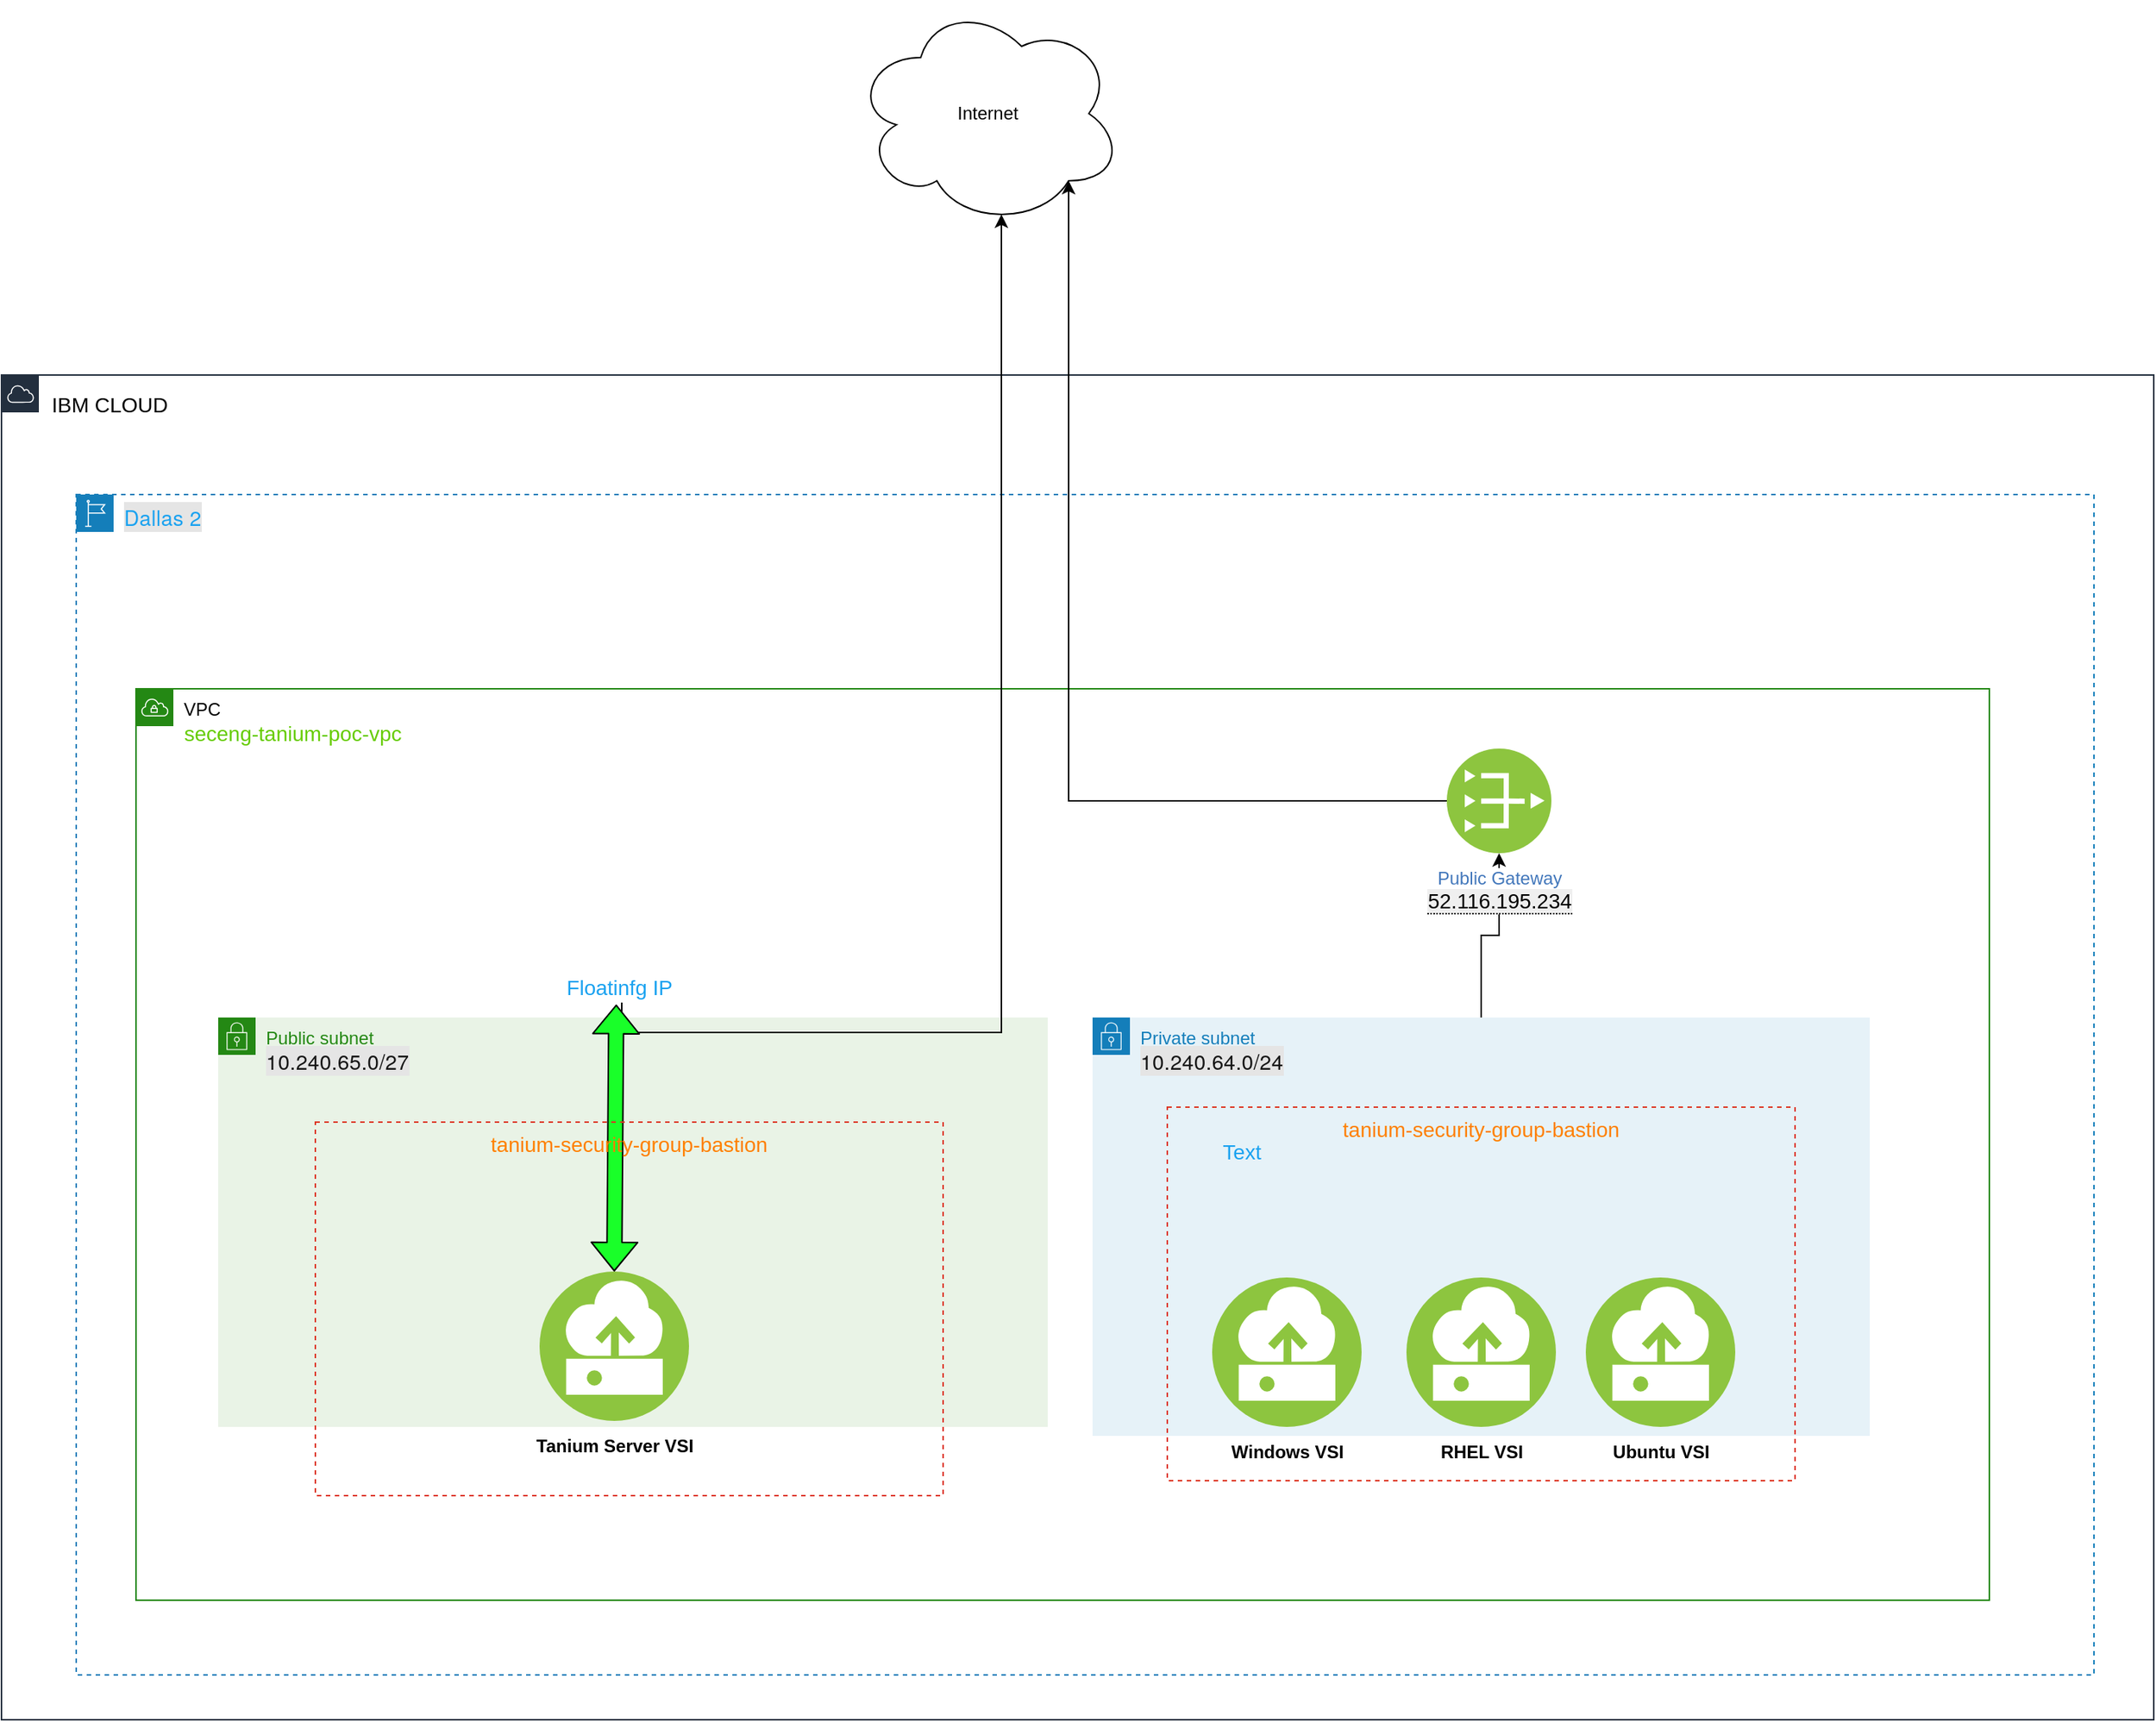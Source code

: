 <mxfile version="14.6.11" type="github">
  <diagram id="aPGEExWdl0b4FqF4iGwi" name="Page-1">
    <mxGraphModel dx="3817" dy="2612" grid="1" gridSize="10" guides="1" tooltips="1" connect="1" arrows="1" fold="1" page="1" pageScale="1" pageWidth="827" pageHeight="1169" background="none" math="0" shadow="0">
      <root>
        <mxCell id="0" />
        <mxCell id="1" parent="0" />
        <mxCell id="9J43sk1gVzlFjpenxunV-51" value="Floatinfg IP&amp;nbsp;" style="text;html=1;align=center;verticalAlign=middle;resizable=0;points=[];autosize=1;strokeColor=none;fontSize=14;fontColor=#1AA2F0;" vertex="1" parent="1">
          <mxGeometry x="-1080" y="-380" width="90" height="20" as="geometry" />
        </mxCell>
        <mxCell id="9J43sk1gVzlFjpenxunV-50" style="edgeStyle=orthogonalEdgeStyle;rounded=0;orthogonalLoop=1;jettySize=auto;html=1;entryX=0.5;entryY=1;entryDx=0;entryDy=0;fontSize=14;fontColor=#1AA2F0;" edge="1" parent="1" source="9J43sk1gVzlFjpenxunV-37" target="9J43sk1gVzlFjpenxunV-20">
          <mxGeometry relative="1" as="geometry" />
        </mxCell>
        <mxCell id="9J43sk1gVzlFjpenxunV-29" value="Public subnet&lt;br&gt;&lt;span style=&quot;color: rgb(22 , 22 , 22) ; font-family: &amp;#34;ibm plex sans&amp;#34; , &amp;#34;helvetica neue&amp;#34; , &amp;#34;arial&amp;#34; , sans-serif ; font-size: 14px ; letter-spacing: 0.16px ; background-color: rgb(229 , 229 , 229)&quot;&gt;10.240.65.0/27&lt;/span&gt;" style="points=[[0,0],[0.25,0],[0.5,0],[0.75,0],[1,0],[1,0.25],[1,0.5],[1,0.75],[1,1],[0.75,1],[0.5,1],[0.25,1],[0,1],[0,0.75],[0,0.5],[0,0.25]];outlineConnect=0;gradientColor=none;html=1;whiteSpace=wrap;fontSize=12;fontStyle=0;shape=mxgraph.aws4.group;grIcon=mxgraph.aws4.group_security_group;grStroke=0;strokeColor=#248814;fillColor=#E9F3E6;verticalAlign=top;align=left;spacingLeft=30;fontColor=#248814;dashed=0;" vertex="1" parent="1">
          <mxGeometry x="-1305" y="-350" width="555" height="274" as="geometry" />
        </mxCell>
        <mxCell id="9J43sk1gVzlFjpenxunV-1" value="Internet" style="ellipse;shape=cloud;whiteSpace=wrap;html=1;" vertex="1" parent="1">
          <mxGeometry x="-880" y="-1030" width="180" height="150" as="geometry" />
        </mxCell>
        <mxCell id="9J43sk1gVzlFjpenxunV-2" value="&lt;span style=&quot;font-family: &amp;quot;ibm plex sans&amp;quot;, &amp;quot;helvetica neue&amp;quot;, arial, sans-serif; font-size: 14px; letter-spacing: 0.16px; background-color: rgb(229, 229, 229);&quot;&gt;Dallas 2&lt;/span&gt;" style="points=[[0,0],[0.25,0],[0.5,0],[0.75,0],[1,0],[1,0.25],[1,0.5],[1,0.75],[1,1],[0.75,1],[0.5,1],[0.25,1],[0,1],[0,0.75],[0,0.5],[0,0.25]];outlineConnect=0;gradientColor=none;html=1;whiteSpace=wrap;fontSize=12;fontStyle=0;shape=mxgraph.aws4.group;grIcon=mxgraph.aws4.group_region;strokeColor=#147EBA;fillColor=none;verticalAlign=top;align=left;spacingLeft=30;dashed=1;fontColor=#1AA2F0;" vertex="1" parent="1">
          <mxGeometry x="-1400" y="-700" width="1350" height="790" as="geometry" />
        </mxCell>
        <mxCell id="9J43sk1gVzlFjpenxunV-3" value="&lt;font color=&quot;#000000&quot;&gt;VPC&lt;/font&gt;" style="points=[[0,0],[0.25,0],[0.5,0],[0.75,0],[1,0],[1,0.25],[1,0.5],[1,0.75],[1,1],[0.75,1],[0.5,1],[0.25,1],[0,1],[0,0.75],[0,0.5],[0,0.25]];outlineConnect=0;gradientColor=none;html=1;whiteSpace=wrap;fontSize=12;fontStyle=0;shape=mxgraph.aws4.group;grIcon=mxgraph.aws4.group_vpc;strokeColor=#248814;fillColor=none;verticalAlign=top;align=left;spacingLeft=30;fontColor=#AAB7B8;dashed=0;" vertex="1" parent="1">
          <mxGeometry x="-1360" y="-570" width="1240" height="610" as="geometry" />
        </mxCell>
        <mxCell id="9J43sk1gVzlFjpenxunV-14" value="&lt;span style=&quot;color: rgba(0 , 0 , 0 , 0) ; font-family: monospace ; font-size: 0px&quot;&gt;IB&lt;/span&gt;" style="points=[[0,0],[0.25,0],[0.5,0],[0.75,0],[1,0],[1,0.25],[1,0.5],[1,0.75],[1,1],[0.75,1],[0.5,1],[0.25,1],[0,1],[0,0.75],[0,0.5],[0,0.25]];outlineConnect=0;gradientColor=none;html=1;whiteSpace=wrap;fontSize=12;fontStyle=0;shape=mxgraph.aws4.group;grIcon=mxgraph.aws4.group_aws_cloud;strokeColor=#232F3E;fillColor=none;verticalAlign=top;align=left;spacingLeft=30;fontColor=#232F3E;dashed=0;movable=1;resizable=1;rotatable=1;deletable=1;editable=1;connectable=1;" vertex="1" parent="1">
          <mxGeometry x="-1450" y="-780" width="1440" height="900" as="geometry" />
        </mxCell>
        <mxCell id="9J43sk1gVzlFjpenxunV-65" style="edgeStyle=orthogonalEdgeStyle;rounded=0;orthogonalLoop=1;jettySize=auto;html=1;entryX=0.8;entryY=0.8;entryDx=0;entryDy=0;entryPerimeter=0;fontSize=14;fontColor=#33FF33;" edge="1" parent="1" source="9J43sk1gVzlFjpenxunV-20" target="9J43sk1gVzlFjpenxunV-1">
          <mxGeometry relative="1" as="geometry" />
        </mxCell>
        <mxCell id="9J43sk1gVzlFjpenxunV-20" value="Public Gateway&lt;br&gt;&lt;button type=&quot;button&quot; class=&quot;bx--tooltip__trigger bx--tooltip--a11y bx--tooltip__trigger--definition bx--tooltip--top bx--tooltip--align-center&quot; style=&quot;font-family: inherit ; border-radius: 0px ; margin: 0px ; vertical-align: baseline ; padding: 0px ; background-image: none ; border-top: 0px ; border-right: 0px ; border-bottom: 0.062rem dotted ; border-left: 0px ; appearance: none ; display: inline-flex ; align-items: center ; font-size: 0.875rem ; cursor: pointer ; position: relative ; transition: 0.11s ease 0s ; overflow: visible ; text-align: left ; text-overflow: ellipsis ; max-width: 20rem ; overflow-wrap: break-word&quot;&gt;52.116.195.234&lt;/button&gt;&lt;div class=&quot;bx--assistive-text&quot; id=&quot;definition-tooltip-256&quot; style=&quot;box-sizing: content-box ; margin: -1px ; padding: 0.5rem 1rem ; font-stretch: inherit ; font-family: &amp;#34;ibm plex sans&amp;#34; , &amp;#34;helvetica neue&amp;#34; , &amp;#34;arial&amp;#34; , sans-serif ; font-size: 14px ; vertical-align: baseline ; border: 0px ; position: absolute ; height: auto ; overflow: hidden ; visibility: inherit ; clip: rect(0px , 0px , 0px , 0px) ; z-index: 6000 ; display: flex ; align-items: center ; opacity: 1 ; word-break: break-word ; box-shadow: rgba(0 , 0 , 0 , 0.2) 0px 2px 6px ; min-width: 1.5rem ; max-width: 13rem ; text-align: left ; border-radius: 0.125rem ; transform: translate(-50% , -100%) ; letter-spacing: 0.16px ; top: -0.562rem ; left: 54.156px&quot;&gt;Copy IP address&lt;/div&gt;" style="aspect=fixed;perimeter=ellipsePerimeter;html=1;align=center;shadow=0;dashed=0;fontColor=#4277BB;labelBackgroundColor=#ffffff;fontSize=12;spacingTop=3;image;image=img/lib/ibm/vpc/PublicGateway.svg;" vertex="1" parent="1">
          <mxGeometry x="-483" y="-530" width="70" height="70" as="geometry" />
        </mxCell>
        <mxCell id="9J43sk1gVzlFjpenxunV-37" value="Private subnet&lt;br&gt;&lt;span style=&quot;color: rgb(22 , 22 , 22) ; font-family: &amp;#34;ibm plex sans&amp;#34; , &amp;#34;helvetica neue&amp;#34; , &amp;#34;arial&amp;#34; , sans-serif ; font-size: 14px ; letter-spacing: 0.16px ; background-color: rgb(229 , 229 , 229)&quot;&gt;10.240.64.0/24&lt;/span&gt;" style="points=[[0,0],[0.25,0],[0.5,0],[0.75,0],[1,0],[1,0.25],[1,0.5],[1,0.75],[1,1],[0.75,1],[0.5,1],[0.25,1],[0,1],[0,0.75],[0,0.5],[0,0.25]];outlineConnect=0;gradientColor=none;html=1;whiteSpace=wrap;fontSize=12;fontStyle=0;shape=mxgraph.aws4.group;grIcon=mxgraph.aws4.group_security_group;grStroke=0;strokeColor=#147EBA;fillColor=#E6F2F8;verticalAlign=top;align=left;spacingLeft=30;fontColor=#147EBA;dashed=0;" vertex="1" parent="1">
          <mxGeometry x="-720" y="-350" width="520" height="280" as="geometry" />
        </mxCell>
        <mxCell id="9J43sk1gVzlFjpenxunV-38" value="tanium-security-group-bastion" style="fillColor=none;strokeColor=#DD3522;verticalAlign=top;fontStyle=0;dashed=1;fontColor=#FF8000;fontSize=14;" vertex="1" parent="1">
          <mxGeometry x="-670" y="-290" width="420" height="250" as="geometry" />
        </mxCell>
        <mxCell id="9J43sk1gVzlFjpenxunV-43" value="Tanium Server VSI" style="aspect=fixed;perimeter=ellipsePerimeter;html=1;align=center;shadow=0;dashed=0;labelBackgroundColor=none;fontSize=12;spacingTop=3;image;image=img/lib/ibm/vpc/Instance.svg;fontStyle=1" vertex="1" parent="1">
          <mxGeometry x="-1090" y="-180" width="100" height="100" as="geometry" />
        </mxCell>
        <mxCell id="9J43sk1gVzlFjpenxunV-46" value="Windows VSI" style="aspect=fixed;perimeter=ellipsePerimeter;html=1;align=center;shadow=0;dashed=0;labelBackgroundColor=none;fontSize=12;spacingTop=3;image;image=img/lib/ibm/vpc/Instance.svg;fontStyle=1" vertex="1" parent="1">
          <mxGeometry x="-640" y="-176" width="100" height="100" as="geometry" />
        </mxCell>
        <mxCell id="9J43sk1gVzlFjpenxunV-47" value="RHEL VSI" style="aspect=fixed;perimeter=ellipsePerimeter;html=1;align=center;shadow=0;dashed=0;labelBackgroundColor=none;fontSize=12;spacingTop=3;image;image=img/lib/ibm/vpc/Instance.svg;fontStyle=1" vertex="1" parent="1">
          <mxGeometry x="-510" y="-176" width="100" height="100" as="geometry" />
        </mxCell>
        <mxCell id="9J43sk1gVzlFjpenxunV-48" value="Ubuntu VSI" style="aspect=fixed;perimeter=ellipsePerimeter;html=1;align=center;shadow=0;dashed=0;labelBackgroundColor=none;fontSize=12;spacingTop=3;image;image=img/lib/ibm/vpc/Instance.svg;fontStyle=1" vertex="1" parent="1">
          <mxGeometry x="-390" y="-176" width="100" height="100" as="geometry" />
        </mxCell>
        <mxCell id="9J43sk1gVzlFjpenxunV-66" style="edgeStyle=orthogonalEdgeStyle;rounded=0;orthogonalLoop=1;jettySize=auto;html=1;entryX=0.55;entryY=0.95;entryDx=0;entryDy=0;entryPerimeter=0;fontSize=14;fontColor=#33FF33;" edge="1" parent="1" source="9J43sk1gVzlFjpenxunV-51" target="9J43sk1gVzlFjpenxunV-1">
          <mxGeometry relative="1" as="geometry">
            <Array as="points">
              <mxPoint x="-1035" y="-340" />
              <mxPoint x="-781" y="-340" />
            </Array>
          </mxGeometry>
        </mxCell>
        <mxCell id="9J43sk1gVzlFjpenxunV-53" value="Text" style="text;html=1;strokeColor=none;fillColor=none;align=center;verticalAlign=middle;whiteSpace=wrap;rounded=0;dashed=1;fontSize=14;fontColor=#1AA2F0;" vertex="1" parent="1">
          <mxGeometry x="-640" y="-270" width="40" height="20" as="geometry" />
        </mxCell>
        <mxCell id="9J43sk1gVzlFjpenxunV-54" value="&lt;font color=&quot;#66cc00&quot;&gt;seceng-tanium-poc-vpc&lt;/font&gt;" style="text;html=1;strokeColor=none;fillColor=none;align=center;verticalAlign=middle;whiteSpace=wrap;rounded=0;dashed=1;fontSize=14;fontColor=#33FF33;" vertex="1" parent="1">
          <mxGeometry x="-1350" y="-550" width="190" height="20" as="geometry" />
        </mxCell>
        <mxCell id="9J43sk1gVzlFjpenxunV-55" value="IBM CLOUD" style="text;html=1;strokeColor=none;fillColor=none;align=center;verticalAlign=middle;whiteSpace=wrap;rounded=0;dashed=1;fontSize=14;" vertex="1" parent="1">
          <mxGeometry x="-1450" y="-770" width="145" height="20" as="geometry" />
        </mxCell>
        <mxCell id="9J43sk1gVzlFjpenxunV-61" value="" style="shape=flexArrow;endArrow=classic;startArrow=classic;html=1;fontSize=14;fontColor=#33FF33;exitX=0.5;exitY=0;exitDx=0;exitDy=0;entryX=0.459;entryY=1.067;entryDx=0;entryDy=0;entryPerimeter=0;fillColor=#19FF29;" edge="1" parent="1" source="9J43sk1gVzlFjpenxunV-43" target="9J43sk1gVzlFjpenxunV-51">
          <mxGeometry width="100" height="100" relative="1" as="geometry">
            <mxPoint x="-810" y="-320" as="sourcePoint" />
            <mxPoint x="-710" y="-420" as="targetPoint" />
          </mxGeometry>
        </mxCell>
        <mxCell id="9J43sk1gVzlFjpenxunV-27" value="tanium-security-group-bastion" style="fillColor=none;strokeColor=#DD3522;verticalAlign=top;fontStyle=0;dashed=1;fontColor=#FF8000;fontSize=14;" vertex="1" parent="1">
          <mxGeometry x="-1240" y="-280" width="420" height="250" as="geometry" />
        </mxCell>
      </root>
    </mxGraphModel>
  </diagram>
</mxfile>
